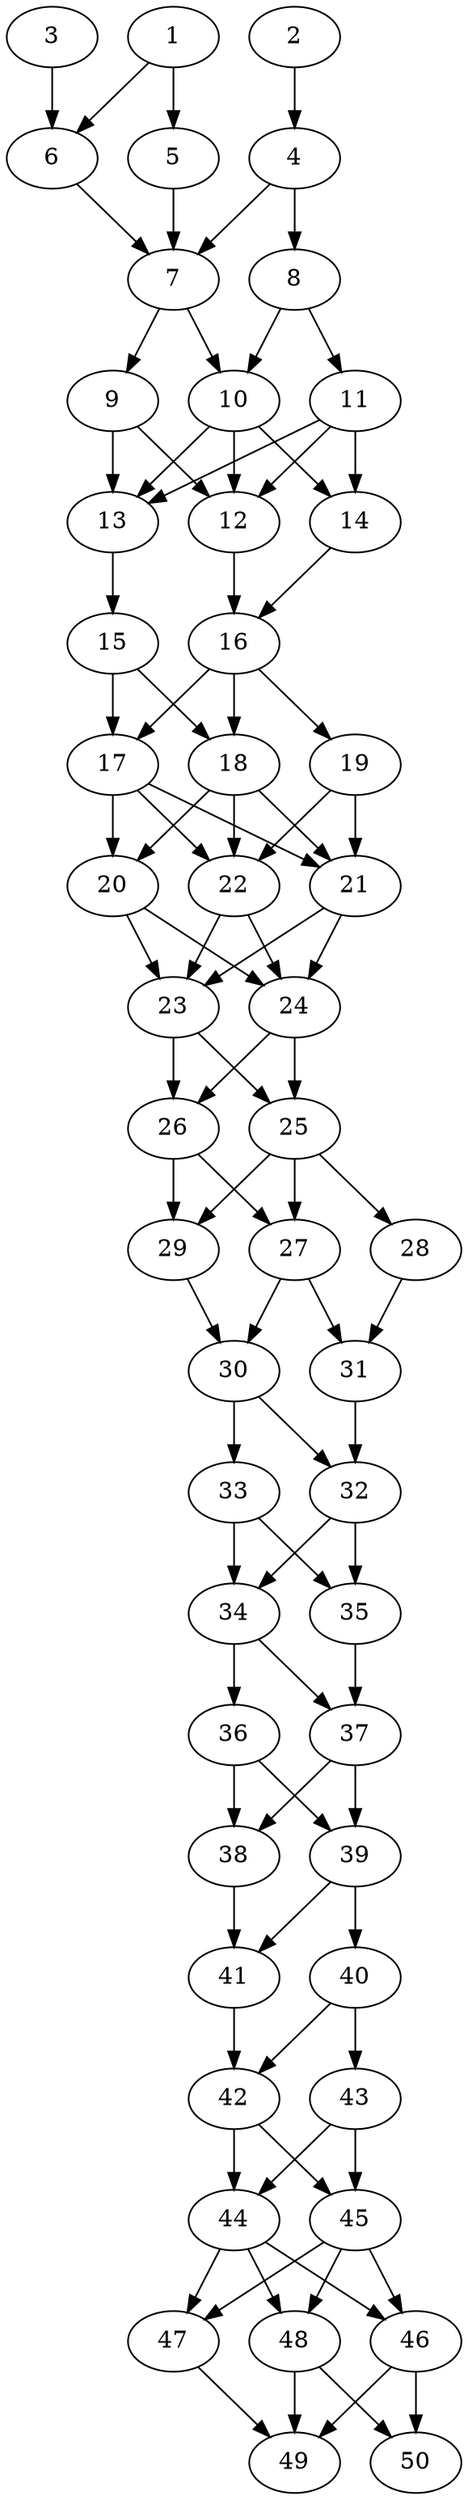 // DAG automatically generated by daggen at Thu Oct  3 14:07:56 2019
// ./daggen --dot -n 50 --ccr 0.3 --fat 0.3 --regular 0.9 --density 0.9 --mindata 5242880 --maxdata 52428800 
digraph G {
  1 [size="154528427", alpha="0.18", expect_size="46358528"] 
  1 -> 5 [size ="46358528"]
  1 -> 6 [size ="46358528"]
  2 [size="137222827", alpha="0.04", expect_size="41166848"] 
  2 -> 4 [size ="41166848"]
  3 [size="104809813", alpha="0.01", expect_size="31442944"] 
  3 -> 6 [size ="31442944"]
  4 [size="22555307", alpha="0.16", expect_size="6766592"] 
  4 -> 7 [size ="6766592"]
  4 -> 8 [size ="6766592"]
  5 [size="59613867", alpha="0.10", expect_size="17884160"] 
  5 -> 7 [size ="17884160"]
  6 [size="96180907", alpha="0.02", expect_size="28854272"] 
  6 -> 7 [size ="28854272"]
  7 [size="128757760", alpha="0.19", expect_size="38627328"] 
  7 -> 9 [size ="38627328"]
  7 -> 10 [size ="38627328"]
  8 [size="21637120", alpha="0.19", expect_size="6491136"] 
  8 -> 10 [size ="6491136"]
  8 -> 11 [size ="6491136"]
  9 [size="70993920", alpha="0.08", expect_size="21298176"] 
  9 -> 12 [size ="21298176"]
  9 -> 13 [size ="21298176"]
  10 [size="142004907", alpha="0.03", expect_size="42601472"] 
  10 -> 12 [size ="42601472"]
  10 -> 13 [size ="42601472"]
  10 -> 14 [size ="42601472"]
  11 [size="85882880", alpha="0.15", expect_size="25764864"] 
  11 -> 12 [size ="25764864"]
  11 -> 13 [size ="25764864"]
  11 -> 14 [size ="25764864"]
  12 [size="67413333", alpha="0.04", expect_size="20224000"] 
  12 -> 16 [size ="20224000"]
  13 [size="97884160", alpha="0.10", expect_size="29365248"] 
  13 -> 15 [size ="29365248"]
  14 [size="103526400", alpha="0.12", expect_size="31057920"] 
  14 -> 16 [size ="31057920"]
  15 [size="72717653", alpha="0.05", expect_size="21815296"] 
  15 -> 17 [size ="21815296"]
  15 -> 18 [size ="21815296"]
  16 [size="148247893", alpha="0.09", expect_size="44474368"] 
  16 -> 17 [size ="44474368"]
  16 -> 18 [size ="44474368"]
  16 -> 19 [size ="44474368"]
  17 [size="166140587", alpha="0.15", expect_size="49842176"] 
  17 -> 20 [size ="49842176"]
  17 -> 21 [size ="49842176"]
  17 -> 22 [size ="49842176"]
  18 [size="158938453", alpha="0.03", expect_size="47681536"] 
  18 -> 20 [size ="47681536"]
  18 -> 21 [size ="47681536"]
  18 -> 22 [size ="47681536"]
  19 [size="152043520", alpha="0.13", expect_size="45613056"] 
  19 -> 21 [size ="45613056"]
  19 -> 22 [size ="45613056"]
  20 [size="60033707", alpha="0.03", expect_size="18010112"] 
  20 -> 23 [size ="18010112"]
  20 -> 24 [size ="18010112"]
  21 [size="84063573", alpha="0.12", expect_size="25219072"] 
  21 -> 23 [size ="25219072"]
  21 -> 24 [size ="25219072"]
  22 [size="46264320", alpha="0.15", expect_size="13879296"] 
  22 -> 23 [size ="13879296"]
  22 -> 24 [size ="13879296"]
  23 [size="73939627", alpha="0.10", expect_size="22181888"] 
  23 -> 25 [size ="22181888"]
  23 -> 26 [size ="22181888"]
  24 [size="148974933", alpha="0.05", expect_size="44692480"] 
  24 -> 25 [size ="44692480"]
  24 -> 26 [size ="44692480"]
  25 [size="82647040", alpha="0.06", expect_size="24794112"] 
  25 -> 27 [size ="24794112"]
  25 -> 28 [size ="24794112"]
  25 -> 29 [size ="24794112"]
  26 [size="118586027", alpha="0.16", expect_size="35575808"] 
  26 -> 27 [size ="35575808"]
  26 -> 29 [size ="35575808"]
  27 [size="34000213", alpha="0.01", expect_size="10200064"] 
  27 -> 30 [size ="10200064"]
  27 -> 31 [size ="10200064"]
  28 [size="149725867", alpha="0.07", expect_size="44917760"] 
  28 -> 31 [size ="44917760"]
  29 [size="17476267", alpha="0.19", expect_size="5242880"] 
  29 -> 30 [size ="5242880"]
  30 [size="115841707", alpha="0.07", expect_size="34752512"] 
  30 -> 32 [size ="34752512"]
  30 -> 33 [size ="34752512"]
  31 [size="142479360", alpha="0.03", expect_size="42743808"] 
  31 -> 32 [size ="42743808"]
  32 [size="77151573", alpha="0.06", expect_size="23145472"] 
  32 -> 34 [size ="23145472"]
  32 -> 35 [size ="23145472"]
  33 [size="39611733", alpha="0.20", expect_size="11883520"] 
  33 -> 34 [size ="11883520"]
  33 -> 35 [size ="11883520"]
  34 [size="117193387", alpha="0.04", expect_size="35158016"] 
  34 -> 36 [size ="35158016"]
  34 -> 37 [size ="35158016"]
  35 [size="157692587", alpha="0.15", expect_size="47307776"] 
  35 -> 37 [size ="47307776"]
  36 [size="45960533", alpha="0.03", expect_size="13788160"] 
  36 -> 38 [size ="13788160"]
  36 -> 39 [size ="13788160"]
  37 [size="17991680", alpha="0.10", expect_size="5397504"] 
  37 -> 38 [size ="5397504"]
  37 -> 39 [size ="5397504"]
  38 [size="27781120", alpha="0.14", expect_size="8334336"] 
  38 -> 41 [size ="8334336"]
  39 [size="79489707", alpha="0.16", expect_size="23846912"] 
  39 -> 40 [size ="23846912"]
  39 -> 41 [size ="23846912"]
  40 [size="69355520", alpha="0.03", expect_size="20806656"] 
  40 -> 42 [size ="20806656"]
  40 -> 43 [size ="20806656"]
  41 [size="121903787", alpha="0.19", expect_size="36571136"] 
  41 -> 42 [size ="36571136"]
  42 [size="148258133", alpha="0.19", expect_size="44477440"] 
  42 -> 44 [size ="44477440"]
  42 -> 45 [size ="44477440"]
  43 [size="41072640", alpha="0.05", expect_size="12321792"] 
  43 -> 44 [size ="12321792"]
  43 -> 45 [size ="12321792"]
  44 [size="38041600", alpha="0.08", expect_size="11412480"] 
  44 -> 46 [size ="11412480"]
  44 -> 47 [size ="11412480"]
  44 -> 48 [size ="11412480"]
  45 [size="67928747", alpha="0.20", expect_size="20378624"] 
  45 -> 46 [size ="20378624"]
  45 -> 47 [size ="20378624"]
  45 -> 48 [size ="20378624"]
  46 [size="28699307", alpha="0.04", expect_size="8609792"] 
  46 -> 49 [size ="8609792"]
  46 -> 50 [size ="8609792"]
  47 [size="51124907", alpha="0.11", expect_size="15337472"] 
  47 -> 49 [size ="15337472"]
  48 [size="126583467", alpha="0.14", expect_size="37975040"] 
  48 -> 49 [size ="37975040"]
  48 -> 50 [size ="37975040"]
  49 [size="81967787", alpha="0.18", expect_size="24590336"] 
  50 [size="51845120", alpha="0.13", expect_size="15553536"] 
}
